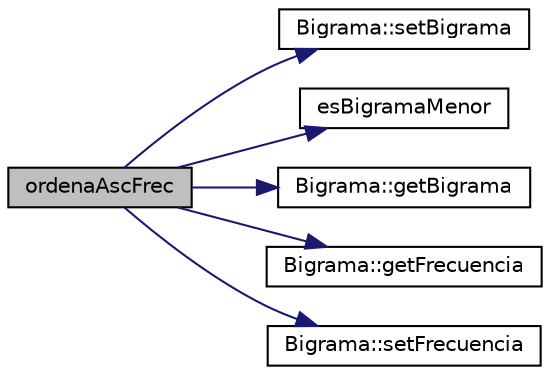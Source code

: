 digraph "ordenaAscFrec"
{
  edge [fontname="Helvetica",fontsize="10",labelfontname="Helvetica",labelfontsize="10"];
  node [fontname="Helvetica",fontsize="10",shape=record];
  rankdir="LR";
  Node1 [label="ordenaAscFrec",height=0.2,width=0.4,color="black", fillcolor="grey75", style="filled", fontcolor="black"];
  Node1 -> Node2 [color="midnightblue",fontsize="10",style="solid",fontname="Helvetica"];
  Node2 [label="Bigrama::setBigrama",height=0.2,width=0.4,color="black", fillcolor="white", style="filled",URL="$classBigrama.html#ad9f512b7f00068f100f2fdfb5de32746",tooltip="Actualiza el bigrama, siempre que sea de la longitud adecuada, en otro caso, no se actualiza..."];
  Node1 -> Node3 [color="midnightblue",fontsize="10",style="solid",fontname="Helvetica"];
  Node3 [label="esBigramaMenor",height=0.2,width=0.4,color="black", fillcolor="white", style="filled",URL="$Bigrama_8cpp.html#aaca86fc31096b2e677855f137771ee97",tooltip="Determina si el primer bigrama es menor alfabéticamente que el segundo. "];
  Node1 -> Node4 [color="midnightblue",fontsize="10",style="solid",fontname="Helvetica"];
  Node4 [label="Bigrama::getBigrama",height=0.2,width=0.4,color="black", fillcolor="white", style="filled",URL="$classBigrama.html#a66ca46066bbcc28d0e428f779f7da941",tooltip="Devuelve el bigrama almacenado. "];
  Node1 -> Node5 [color="midnightblue",fontsize="10",style="solid",fontname="Helvetica"];
  Node5 [label="Bigrama::getFrecuencia",height=0.2,width=0.4,color="black", fillcolor="white", style="filled",URL="$classBigrama.html#a61bb256efe3cf173e91cbba124e27f48",tooltip="Devuelve la frecuencia almacenada. "];
  Node1 -> Node6 [color="midnightblue",fontsize="10",style="solid",fontname="Helvetica"];
  Node6 [label="Bigrama::setFrecuencia",height=0.2,width=0.4,color="black", fillcolor="white", style="filled",URL="$classBigrama.html#a63dd808514f1eaf233f49cbbe3c2af82",tooltip="Actualiza la frecuencia almacenada. "];
}
